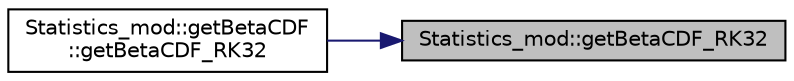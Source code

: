 digraph "Statistics_mod::getBetaCDF_RK32"
{
 // LATEX_PDF_SIZE
  edge [fontname="Helvetica",fontsize="10",labelfontname="Helvetica",labelfontsize="10"];
  node [fontname="Helvetica",fontsize="10",shape=record];
  rankdir="RL";
  Node1 [label="Statistics_mod::getBetaCDF_RK32",height=0.2,width=0.4,color="black", fillcolor="grey75", style="filled", fontcolor="black",tooltip="Return the Beta distribution Cumulative Probability Density function (CDF) value."];
  Node1 -> Node2 [dir="back",color="midnightblue",fontsize="10",style="solid",fontname="Helvetica"];
  Node2 [label="Statistics_mod::getBetaCDF\l::getBetaCDF_RK32",height=0.2,width=0.4,color="black", fillcolor="white", style="filled",URL="$interfaceStatistics__mod_1_1getBetaCDF.html#ae3d2d4915c05ce0c90423b391fff7016",tooltip="Return the Beta distribution Cumulative Probability Density function (CDF) value."];
}
